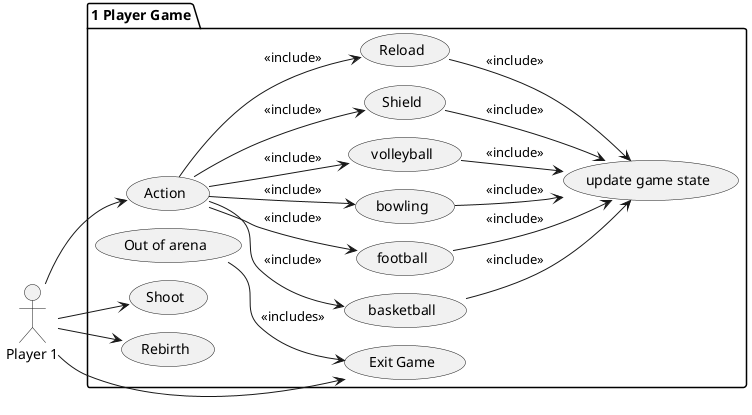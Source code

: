@startuml
!pragma layout smetana
left to right direction

actor "Player 1" as g1

package "1 Player Game"{
  usecase "Action" as UC1
  usecase "basketball" as bb
  usecase "football" as fb
  usecase "bowling" as bw
  usecase "volleyball" as vb
  usecase "Out of arena" as z
  usecase "Shoot" as sh
  usecase "Shield" as shield
  usecase "Reload" as r
  usecase "Exit Game" as exit
  usecase "update game state" as score
  usecase "Rebirth" as rb
}

g1 --> UC1
g1 --> rb
g1 --> sh

UC1 --> bb: <<include>>
UC1 --> fb: <<include>>
UC1 --> bw: <<include>>
UC1 --> vb: <<include>>
UC1 --> shield: <<include>>
UC1 --> r: <<include>>

g1 --> exit
z --> exit: <<includes>>

bb --> score: <<include>>
fb --> score: <<include>>
bw --> score: <<include>>
vb --> score: <<include>>
r --> score: <<include>>
shield --> score: <<include>>

@enduml
